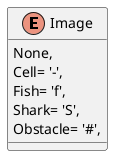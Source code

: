 @startuml
enum Image {
    None,
    Cell= '-',
    Fish= 'f',
    Shark= 'S',
    Obstacle= '#',
}
@enduml
